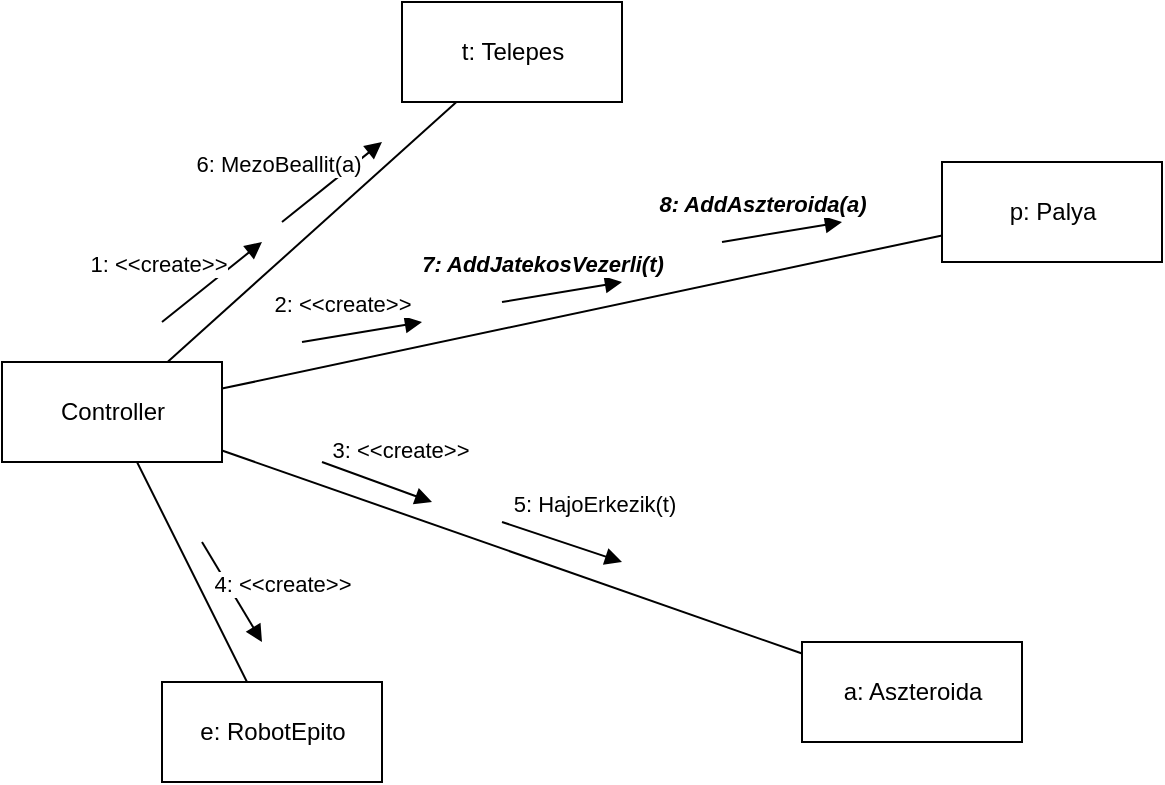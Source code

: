 <mxfile version="14.4.8" type="github">
  <diagram id="iL3k7XcaUQwhEXji2diZ" name="Page-1">
    <mxGraphModel dx="1038" dy="548" grid="1" gridSize="10" guides="1" tooltips="1" connect="1" arrows="1" fold="1" page="1" pageScale="1" pageWidth="850" pageHeight="1100" math="0" shadow="0">
      <root>
        <mxCell id="0" />
        <mxCell id="1" parent="0" />
        <mxCell id="aNzbc31fKJ_Hpfi3j9VX-1" value="t: Telepes" style="html=1;" vertex="1" parent="1">
          <mxGeometry x="250" y="30" width="110" height="50" as="geometry" />
        </mxCell>
        <mxCell id="aNzbc31fKJ_Hpfi3j9VX-2" value="e: RobotEpito" style="html=1;" vertex="1" parent="1">
          <mxGeometry x="130" y="370" width="110" height="50" as="geometry" />
        </mxCell>
        <mxCell id="aNzbc31fKJ_Hpfi3j9VX-3" value="Controller" style="html=1;" vertex="1" parent="1">
          <mxGeometry x="50" y="210" width="110" height="50" as="geometry" />
        </mxCell>
        <mxCell id="aNzbc31fKJ_Hpfi3j9VX-4" value="" style="html=1;verticalAlign=bottom;endArrow=none;endFill=0;" edge="1" parent="1" source="aNzbc31fKJ_Hpfi3j9VX-3" target="aNzbc31fKJ_Hpfi3j9VX-1">
          <mxGeometry width="80" relative="1" as="geometry">
            <mxPoint x="380" y="180" as="sourcePoint" />
            <mxPoint x="460" y="180" as="targetPoint" />
          </mxGeometry>
        </mxCell>
        <mxCell id="aNzbc31fKJ_Hpfi3j9VX-5" value="" style="html=1;verticalAlign=bottom;endArrow=none;endFill=0;" edge="1" parent="1" source="aNzbc31fKJ_Hpfi3j9VX-3" target="aNzbc31fKJ_Hpfi3j9VX-2">
          <mxGeometry width="80" relative="1" as="geometry">
            <mxPoint x="209.231" y="270" as="sourcePoint" />
            <mxPoint x="350.769" y="190" as="targetPoint" />
          </mxGeometry>
        </mxCell>
        <mxCell id="aNzbc31fKJ_Hpfi3j9VX-6" value="1: &amp;lt;&amp;lt;create&amp;gt;&amp;gt;" style="html=1;verticalAlign=bottom;endArrow=block;" edge="1" parent="1">
          <mxGeometry x="-0.647" y="17" width="80" relative="1" as="geometry">
            <mxPoint x="130" y="190" as="sourcePoint" />
            <mxPoint x="180" y="150" as="targetPoint" />
            <mxPoint as="offset" />
          </mxGeometry>
        </mxCell>
        <mxCell id="aNzbc31fKJ_Hpfi3j9VX-7" value="2: &amp;lt;&amp;lt;create&amp;gt;&amp;gt;" style="html=1;verticalAlign=bottom;endArrow=block;" edge="1" parent="1">
          <mxGeometry x="-0.297" y="7" width="80" relative="1" as="geometry">
            <mxPoint x="200" y="200" as="sourcePoint" />
            <mxPoint x="260" y="190" as="targetPoint" />
            <mxPoint as="offset" />
          </mxGeometry>
        </mxCell>
        <mxCell id="aNzbc31fKJ_Hpfi3j9VX-8" value="a: Aszteroida" style="html=1;" vertex="1" parent="1">
          <mxGeometry x="450" y="350" width="110" height="50" as="geometry" />
        </mxCell>
        <mxCell id="aNzbc31fKJ_Hpfi3j9VX-9" value="p: Palya" style="html=1;" vertex="1" parent="1">
          <mxGeometry x="520" y="110" width="110" height="50" as="geometry" />
        </mxCell>
        <mxCell id="aNzbc31fKJ_Hpfi3j9VX-11" value="" style="html=1;verticalAlign=bottom;endArrow=none;endFill=0;" edge="1" parent="1" source="aNzbc31fKJ_Hpfi3j9VX-3" target="aNzbc31fKJ_Hpfi3j9VX-9">
          <mxGeometry width="80" relative="1" as="geometry">
            <mxPoint x="150" y="220" as="sourcePoint" />
            <mxPoint x="290" y="120" as="targetPoint" />
          </mxGeometry>
        </mxCell>
        <mxCell id="aNzbc31fKJ_Hpfi3j9VX-12" value="" style="html=1;verticalAlign=bottom;endArrow=none;endFill=0;" edge="1" parent="1" source="aNzbc31fKJ_Hpfi3j9VX-3" target="aNzbc31fKJ_Hpfi3j9VX-8">
          <mxGeometry width="80" relative="1" as="geometry">
            <mxPoint x="160" y="230" as="sourcePoint" />
            <mxPoint x="300" y="130" as="targetPoint" />
          </mxGeometry>
        </mxCell>
        <mxCell id="aNzbc31fKJ_Hpfi3j9VX-13" value="3: &amp;lt;&amp;lt;create&amp;gt;&amp;gt;" style="html=1;verticalAlign=bottom;endArrow=block;" edge="1" parent="1">
          <mxGeometry x="0.288" y="10" width="80" relative="1" as="geometry">
            <mxPoint x="210" y="260" as="sourcePoint" />
            <mxPoint x="265" y="280" as="targetPoint" />
            <mxPoint as="offset" />
          </mxGeometry>
        </mxCell>
        <mxCell id="aNzbc31fKJ_Hpfi3j9VX-14" value="4: &amp;lt;&amp;lt;create&amp;gt;&amp;gt;" style="html=1;verticalAlign=bottom;endArrow=block;" edge="1" parent="1">
          <mxGeometry x="0.588" y="19" width="80" relative="1" as="geometry">
            <mxPoint x="150" y="300" as="sourcePoint" />
            <mxPoint x="180" y="350" as="targetPoint" />
            <mxPoint as="offset" />
          </mxGeometry>
        </mxCell>
        <mxCell id="aNzbc31fKJ_Hpfi3j9VX-15" value="6: MezoBeallit(a)" style="html=1;verticalAlign=bottom;endArrow=block;" edge="1" parent="1">
          <mxGeometry x="-0.647" y="17" width="80" relative="1" as="geometry">
            <mxPoint x="190" y="140" as="sourcePoint" />
            <mxPoint x="240" y="100" as="targetPoint" />
            <mxPoint as="offset" />
          </mxGeometry>
        </mxCell>
        <mxCell id="aNzbc31fKJ_Hpfi3j9VX-16" value="5: HajoErkezik(t)" style="html=1;verticalAlign=bottom;endArrow=block;" edge="1" parent="1">
          <mxGeometry x="0.379" y="15" width="80" relative="1" as="geometry">
            <mxPoint x="300" y="290" as="sourcePoint" />
            <mxPoint x="360" y="310" as="targetPoint" />
            <mxPoint as="offset" />
          </mxGeometry>
        </mxCell>
        <mxCell id="aNzbc31fKJ_Hpfi3j9VX-17" value="&lt;b&gt;&lt;i&gt;7: AddJatekosVezerli(t)&lt;/i&gt;&lt;/b&gt;" style="html=1;verticalAlign=bottom;endArrow=block;" edge="1" parent="1">
          <mxGeometry x="-0.297" y="7" width="80" relative="1" as="geometry">
            <mxPoint x="300" y="180" as="sourcePoint" />
            <mxPoint x="360" y="170" as="targetPoint" />
            <mxPoint as="offset" />
          </mxGeometry>
        </mxCell>
        <mxCell id="aNzbc31fKJ_Hpfi3j9VX-18" value="&lt;b&gt;&lt;i&gt;8: AddAszteroida(a)&lt;/i&gt;&lt;/b&gt;" style="html=1;verticalAlign=bottom;endArrow=block;" edge="1" parent="1">
          <mxGeometry x="-0.297" y="7" width="80" relative="1" as="geometry">
            <mxPoint x="410" y="150" as="sourcePoint" />
            <mxPoint x="470" y="140" as="targetPoint" />
            <mxPoint as="offset" />
          </mxGeometry>
        </mxCell>
      </root>
    </mxGraphModel>
  </diagram>
</mxfile>
